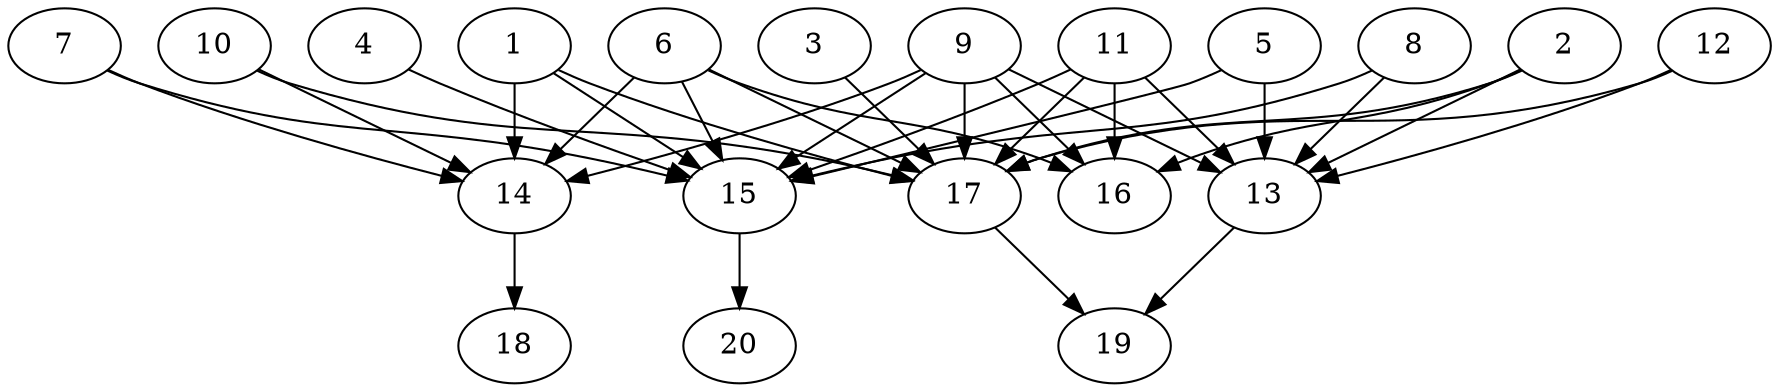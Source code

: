 // DAG automatically generated by daggen at Wed Jul 24 21:20:07 2019
// ./daggen --dot -n 20 --ccr 0.3 --fat 0.8 --regular 0.5 --density 0.8 --mindata 5242880 --maxdata 52428800 
digraph G {
  1 [size="132000427", alpha="0.03", expect_size="39600128"] 
  1 -> 14 [size ="39600128"]
  1 -> 15 [size ="39600128"]
  1 -> 17 [size ="39600128"]
  2 [size="64972800", alpha="0.18", expect_size="19491840"] 
  2 -> 13 [size ="19491840"]
  2 -> 16 [size ="19491840"]
  2 -> 17 [size ="19491840"]
  3 [size="43547307", alpha="0.15", expect_size="13064192"] 
  3 -> 17 [size ="13064192"]
  4 [size="30730240", alpha="0.02", expect_size="9219072"] 
  4 -> 15 [size ="9219072"]
  5 [size="42086400", alpha="0.11", expect_size="12625920"] 
  5 -> 13 [size ="12625920"]
  5 -> 15 [size ="12625920"]
  6 [size="146892800", alpha="0.15", expect_size="44067840"] 
  6 -> 14 [size ="44067840"]
  6 -> 15 [size ="44067840"]
  6 -> 16 [size ="44067840"]
  6 -> 17 [size ="44067840"]
  7 [size="22814720", alpha="0.14", expect_size="6844416"] 
  7 -> 14 [size ="6844416"]
  7 -> 15 [size ="6844416"]
  8 [size="162911573", alpha="0.16", expect_size="48873472"] 
  8 -> 13 [size ="48873472"]
  8 -> 15 [size ="48873472"]
  9 [size="173605547", alpha="0.02", expect_size="52081664"] 
  9 -> 13 [size ="52081664"]
  9 -> 14 [size ="52081664"]
  9 -> 15 [size ="52081664"]
  9 -> 16 [size ="52081664"]
  9 -> 17 [size ="52081664"]
  10 [size="35573760", alpha="0.03", expect_size="10672128"] 
  10 -> 14 [size ="10672128"]
  10 -> 17 [size ="10672128"]
  11 [size="36570453", alpha="0.12", expect_size="10971136"] 
  11 -> 13 [size ="10971136"]
  11 -> 15 [size ="10971136"]
  11 -> 16 [size ="10971136"]
  11 -> 17 [size ="10971136"]
  12 [size="59456853", alpha="0.18", expect_size="17837056"] 
  12 -> 13 [size ="17837056"]
  12 -> 17 [size ="17837056"]
  13 [size="40226133", alpha="0.04", expect_size="12067840"] 
  13 -> 19 [size ="12067840"]
  14 [size="154692267", alpha="0.09", expect_size="46407680"] 
  14 -> 18 [size ="46407680"]
  15 [size="173748907", alpha="0.05", expect_size="52124672"] 
  15 -> 20 [size ="52124672"]
  16 [size="100324693", alpha="0.08", expect_size="30097408"] 
  17 [size="64334507", alpha="0.15", expect_size="19300352"] 
  17 -> 19 [size ="19300352"]
  18 [size="172202667", alpha="0.19", expect_size="51660800"] 
  19 [size="140185600", alpha="0.05", expect_size="42055680"] 
  20 [size="155886933", alpha="0.08", expect_size="46766080"] 
}
